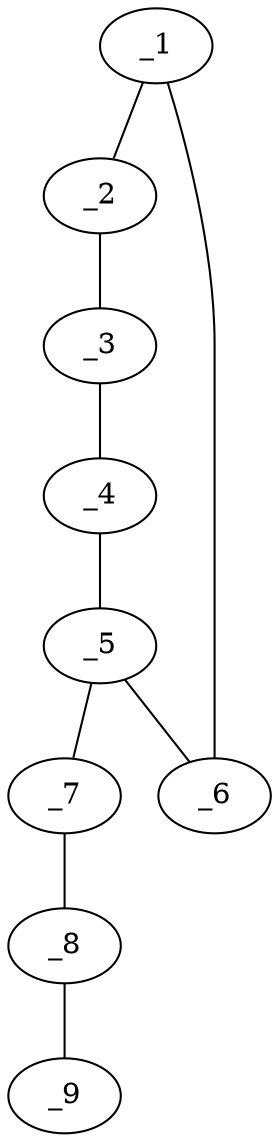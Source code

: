 graph molid677545 {
	_1	 [charge=0,
		chem=1,
		symbol="C  ",
		x=2,
		y="-1.75"];
	_2	 [charge=0,
		chem=1,
		symbol="C  ",
		x="2.866",
		y="-2.25"];
	_1 -- _2	 [valence=1];
	_6	 [charge=0,
		chem=1,
		symbol="C  ",
		x=2,
		y="-0.75"];
	_1 -- _6	 [valence=2];
	_3	 [charge=0,
		chem=1,
		symbol="C  ",
		x="3.7321",
		y="-1.75"];
	_2 -- _3	 [valence=2];
	_4	 [charge=0,
		chem=1,
		symbol="C  ",
		x="3.7321",
		y="-0.75"];
	_3 -- _4	 [valence=1];
	_5	 [charge=0,
		chem=1,
		symbol="C  ",
		x="2.866",
		y="-0.25"];
	_4 -- _5	 [valence=2];
	_5 -- _6	 [valence=1];
	_7	 [charge=0,
		chem=5,
		symbol="S  ",
		x="2.866",
		y="0.75"];
	_5 -- _7	 [valence=1];
	_8	 [charge=0,
		chem=5,
		symbol="S  ",
		x="3.7321",
		y="1.25"];
	_7 -- _8	 [valence=1];
	_9	 [charge=0,
		chem=1,
		symbol="C  ",
		x="3.7321",
		y="2.25"];
	_8 -- _9	 [valence=1];
}
